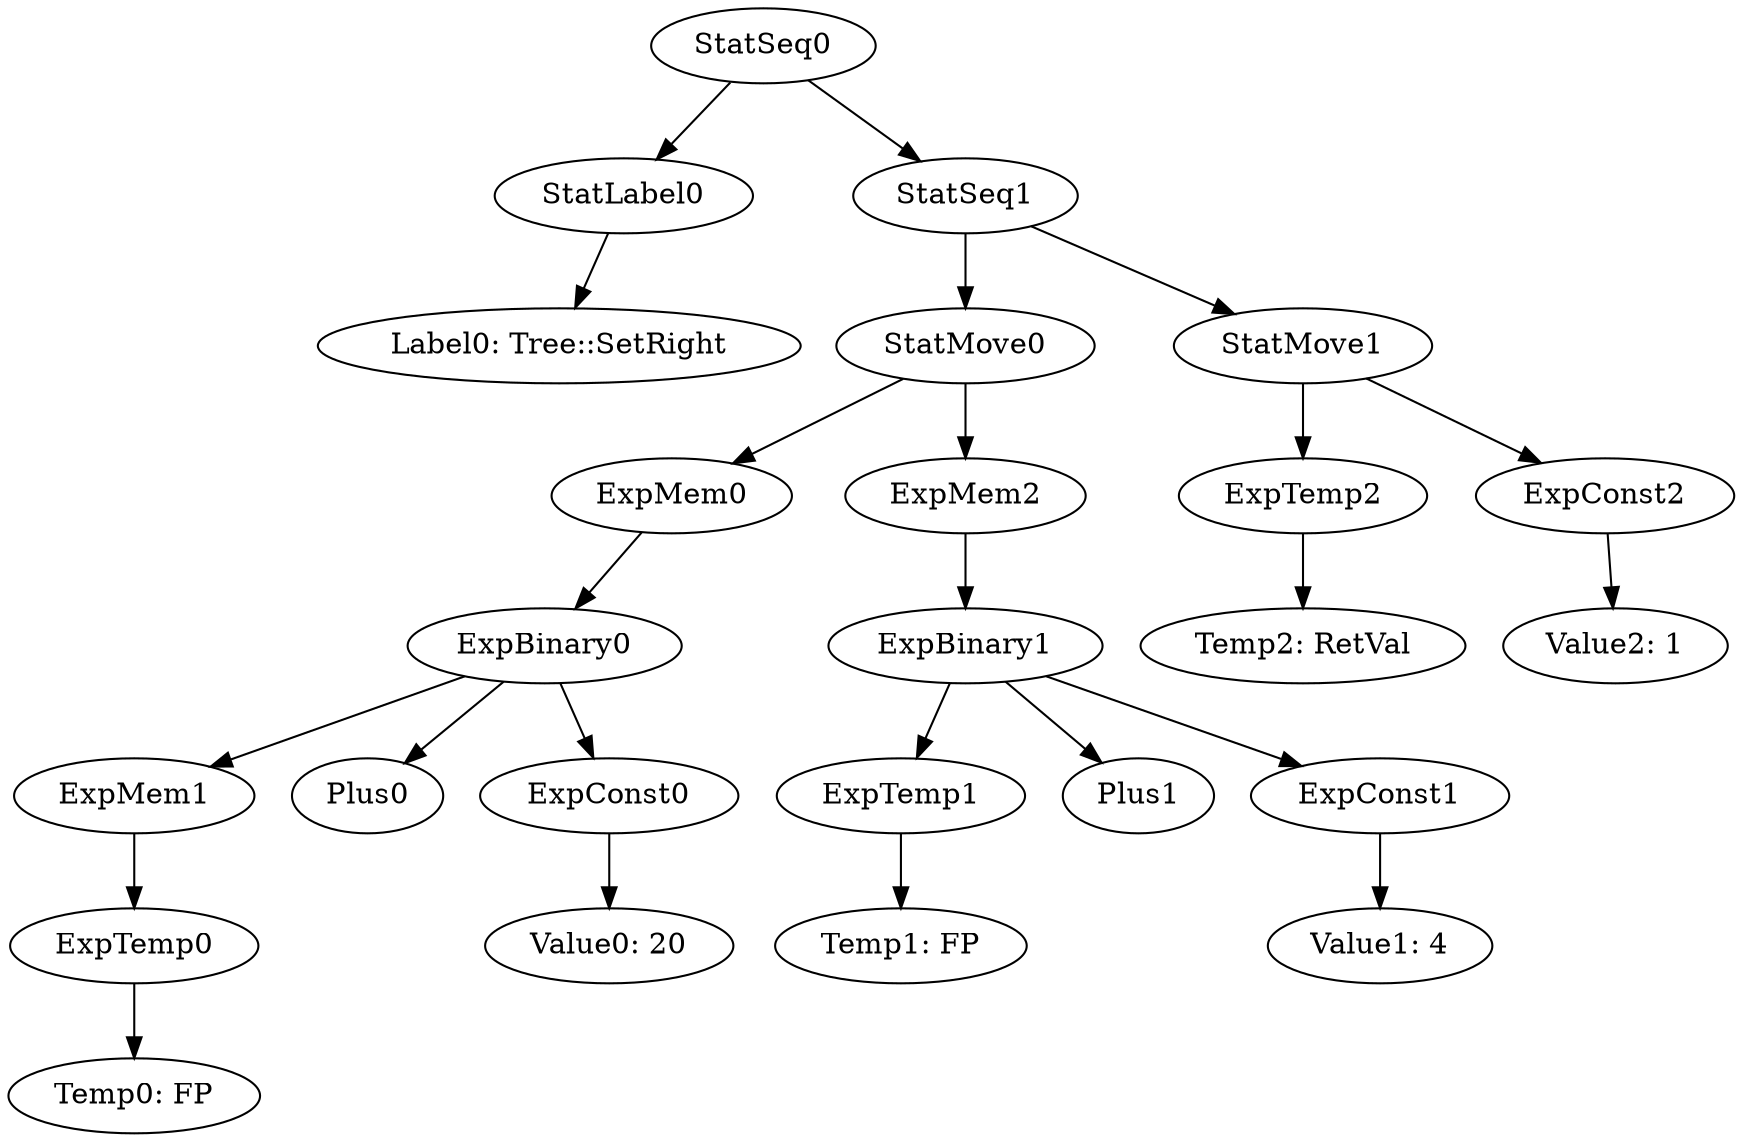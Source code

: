 digraph {
	ordering = out;
	ExpConst2 -> "Value2: 1";
	ExpTemp2 -> "Temp2: RetVal";
	StatSeq1 -> StatMove0;
	StatSeq1 -> StatMove1;
	StatMove1 -> ExpTemp2;
	StatMove1 -> ExpConst2;
	ExpConst1 -> "Value1: 4";
	ExpMem2 -> ExpBinary1;
	ExpTemp0 -> "Temp0: FP";
	StatSeq0 -> StatLabel0;
	StatSeq0 -> StatSeq1;
	StatLabel0 -> "Label0: Tree::SetRight";
	ExpMem1 -> ExpTemp0;
	ExpConst0 -> "Value0: 20";
	ExpBinary0 -> ExpMem1;
	ExpBinary0 -> Plus0;
	ExpBinary0 -> ExpConst0;
	StatMove0 -> ExpMem0;
	StatMove0 -> ExpMem2;
	ExpTemp1 -> "Temp1: FP";
	ExpMem0 -> ExpBinary0;
	ExpBinary1 -> ExpTemp1;
	ExpBinary1 -> Plus1;
	ExpBinary1 -> ExpConst1;
}

